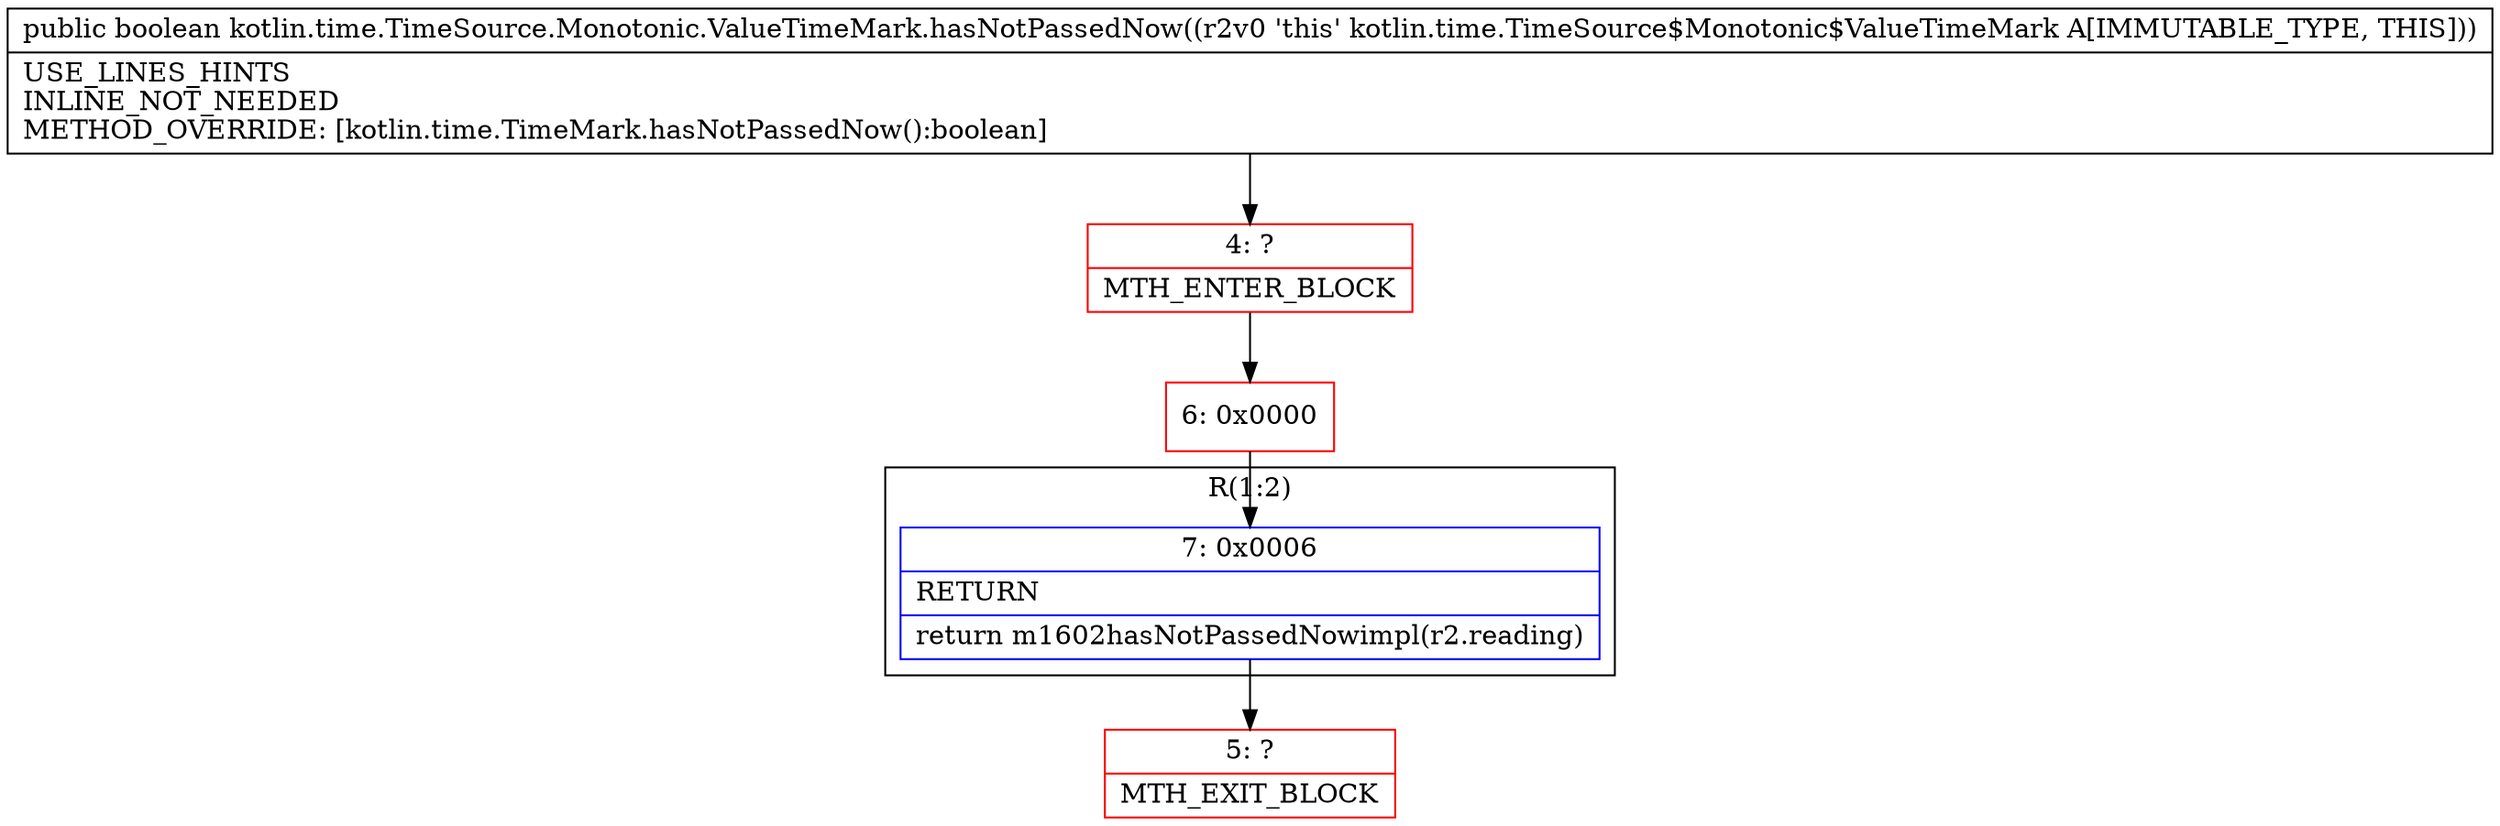 digraph "CFG forkotlin.time.TimeSource.Monotonic.ValueTimeMark.hasNotPassedNow()Z" {
subgraph cluster_Region_1356081105 {
label = "R(1:2)";
node [shape=record,color=blue];
Node_7 [shape=record,label="{7\:\ 0x0006|RETURN\l|return m1602hasNotPassedNowimpl(r2.reading)\l}"];
}
Node_4 [shape=record,color=red,label="{4\:\ ?|MTH_ENTER_BLOCK\l}"];
Node_6 [shape=record,color=red,label="{6\:\ 0x0000}"];
Node_5 [shape=record,color=red,label="{5\:\ ?|MTH_EXIT_BLOCK\l}"];
MethodNode[shape=record,label="{public boolean kotlin.time.TimeSource.Monotonic.ValueTimeMark.hasNotPassedNow((r2v0 'this' kotlin.time.TimeSource$Monotonic$ValueTimeMark A[IMMUTABLE_TYPE, THIS]))  | USE_LINES_HINTS\lINLINE_NOT_NEEDED\lMETHOD_OVERRIDE: [kotlin.time.TimeMark.hasNotPassedNow():boolean]\l}"];
MethodNode -> Node_4;Node_7 -> Node_5;
Node_4 -> Node_6;
Node_6 -> Node_7;
}

